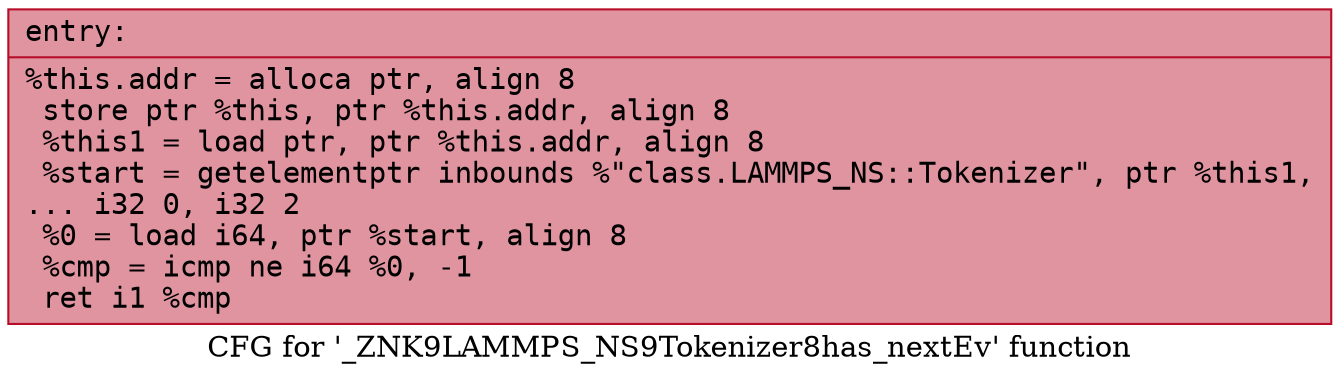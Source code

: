 digraph "CFG for '_ZNK9LAMMPS_NS9Tokenizer8has_nextEv' function" {
	label="CFG for '_ZNK9LAMMPS_NS9Tokenizer8has_nextEv' function";

	Node0x55ce20bc3650 [shape=record,color="#b70d28ff", style=filled, fillcolor="#b70d2870" fontname="Courier",label="{entry:\l|  %this.addr = alloca ptr, align 8\l  store ptr %this, ptr %this.addr, align 8\l  %this1 = load ptr, ptr %this.addr, align 8\l  %start = getelementptr inbounds %\"class.LAMMPS_NS::Tokenizer\", ptr %this1,\l... i32 0, i32 2\l  %0 = load i64, ptr %start, align 8\l  %cmp = icmp ne i64 %0, -1\l  ret i1 %cmp\l}"];
}
